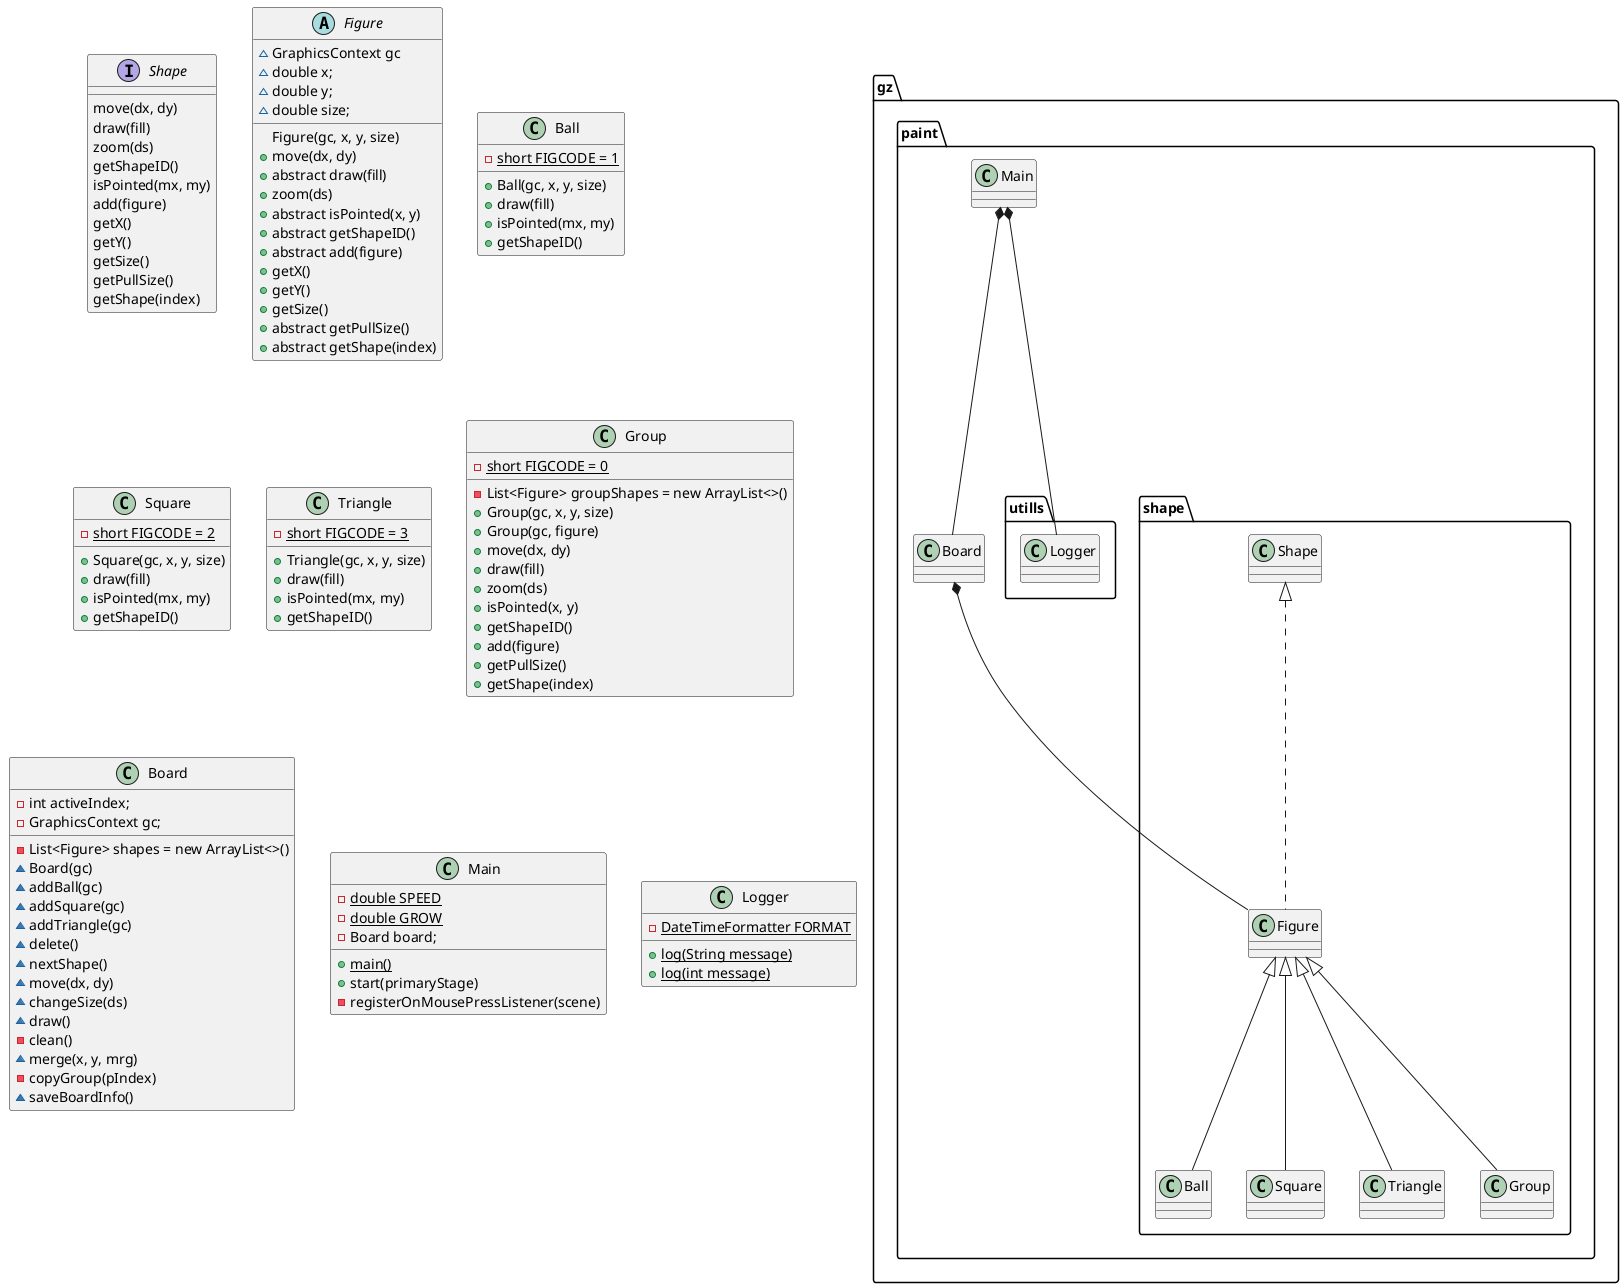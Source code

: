 @startuml

package "gz.paint" {
    Main *-- Board
    package "shape" {
        Board *-- Figure
        Shape <|.. Figure
        Figure <|-- Ball
        Figure <|-- Square
        Figure <|-- Triangle
        Figure <|-- Group
    }
    package "utills" {
        Main *-- Logger
    }
}

interface Shape {
    move(dx, dy)
    draw(fill)
    zoom(ds)
    getShapeID()
    isPointed(mx, my)
    add(figure)
    getX()
    getY()
    getSize()
    getPullSize()
    getShape(index)
}

abstract class Figure {
    ~ GraphicsContext gc
    ~ double x;
    ~ double y;
    ~ double size;
    Figure(gc, x, y, size)
    + move(dx, dy)
    + abstract draw(fill)
    + zoom(ds)
    + abstract isPointed(x, y)
    + abstract getShapeID()
    + abstract add(figure)
    + getX()
    + getY()
    + getSize()
    + abstract getPullSize()
    + abstract getShape(index)
}

class Ball {
    - {static} short FIGCODE = 1
    + Ball(gc, x, y, size)
    + draw(fill)
    + isPointed(mx, my)
    + getShapeID()
}

class Square {
    - {static} short FIGCODE = 2
    + Square(gc, x, y, size)
    + draw(fill)
    + isPointed(mx, my)
    + getShapeID()
}

class Triangle {
    - {static} short FIGCODE = 3
    + Triangle(gc, x, y, size)
    + draw(fill)
    + isPointed(mx, my)
    + getShapeID()
}

class Group {
    - {static} short FIGCODE = 0
    - List<Figure> groupShapes = new ArrayList<>()
    + Group(gc, x, y, size)
    + Group(gc, figure)
    + move(dx, dy)
    + draw(fill)
    + zoom(ds)
    + isPointed(x, y)
    + getShapeID()
    + add(figure)
    + getPullSize()
    + getShape(index)
}

class Board {
    - int activeIndex;
    - GraphicsContext gc;
    - List<Figure> shapes = new ArrayList<>()
    ~ Board(gc)
    ~ addBall(gc)
    ~ addSquare(gc)
    ~ addTriangle(gc)
    ~ delete()
    ~ nextShape()
    ~ move(dx, dy)
    ~ changeSize(ds)
    ~ draw()
    - clean()
    ~ merge(x, y, mrg)
    - copyGroup(pIndex)
    ~ saveBoardInfo()

}

class Main {
    - {static} double SPEED
    - {static} double GROW
    - Board board;
    + {static} main()
    + start(primaryStage)
    - registerOnMousePressListener(scene)
}

class Logger {
    - {static} DateTimeFormatter FORMAT
    + {static} log(String message)
    + {static} log(int message)

}

@enduml
